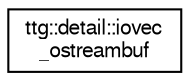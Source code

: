 digraph "Graphical Class Hierarchy"
{
 // LATEX_PDF_SIZE
  edge [fontname="FreeSans",fontsize="10",labelfontname="FreeSans",labelfontsize="10"];
  node [fontname="FreeSans",fontsize="10",shape=record];
  rankdir="LR";
  Node0 [label="ttg::detail::iovec\l_ostreambuf",height=0.2,width=0.4,color="black", fillcolor="white", style="filled",URL="$classttg_1_1detail_1_1iovec__ostreambuf.html",tooltip="streambuf that records vector of address-size pairs"];
}

